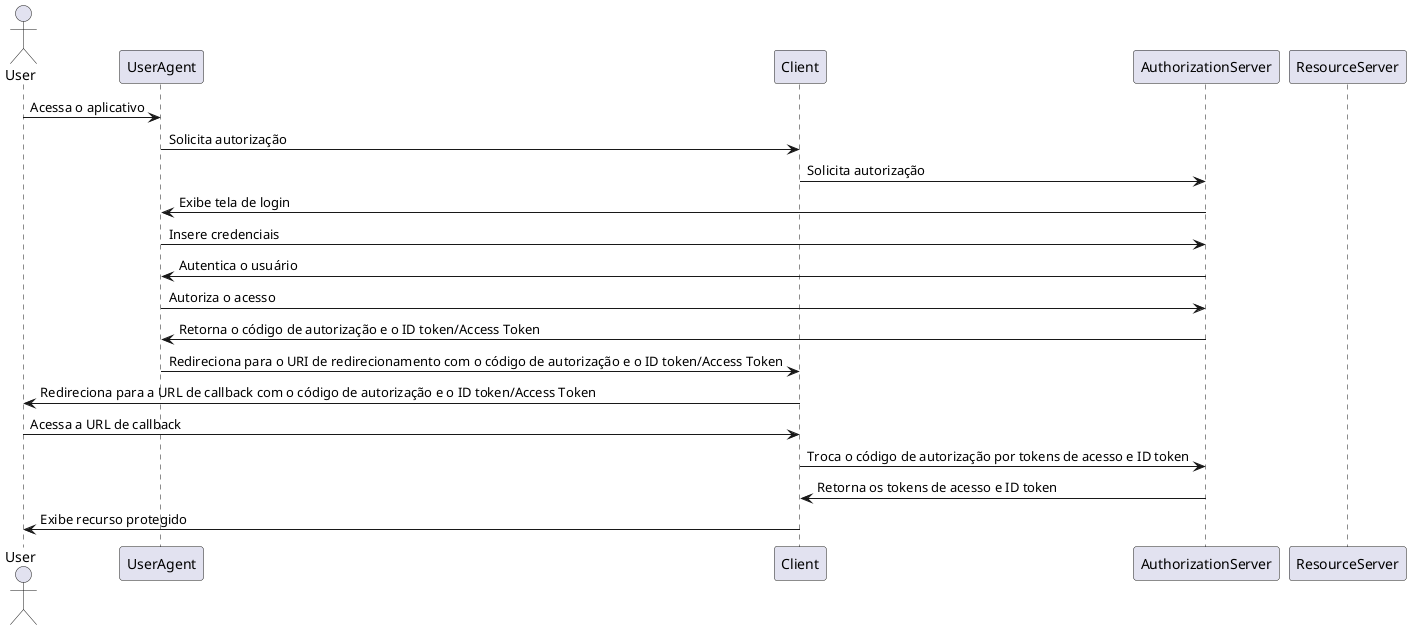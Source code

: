 @@startuml
actor User
participant UserAgent
participant Client
participant AuthorizationServer
participant ResourceServer

User -> UserAgent: Acessa o aplicativo
UserAgent -> Client: Solicita autorização
Client -> AuthorizationServer: Solicita autorização
AuthorizationServer -> UserAgent: Exibe tela de login
UserAgent -> AuthorizationServer: Insere credenciais
AuthorizationServer -> UserAgent: Autentica o usuário
UserAgent -> AuthorizationServer: Autoriza o acesso
AuthorizationServer -> UserAgent: Retorna o código de autorização e o ID token/Access Token
UserAgent -> Client: Redireciona para o URI de redirecionamento com o código de autorização e o ID token/Access Token
Client -> User: Redireciona para a URL de callback com o código de autorização e o ID token/Access Token
User -> Client: Acessa a URL de callback
Client -> AuthorizationServer: Troca o código de autorização por tokens de acesso e ID token
AuthorizationServer -> Client: Retorna os tokens de acesso e ID token
Client -> User: Exibe recurso protegido
@@enduml